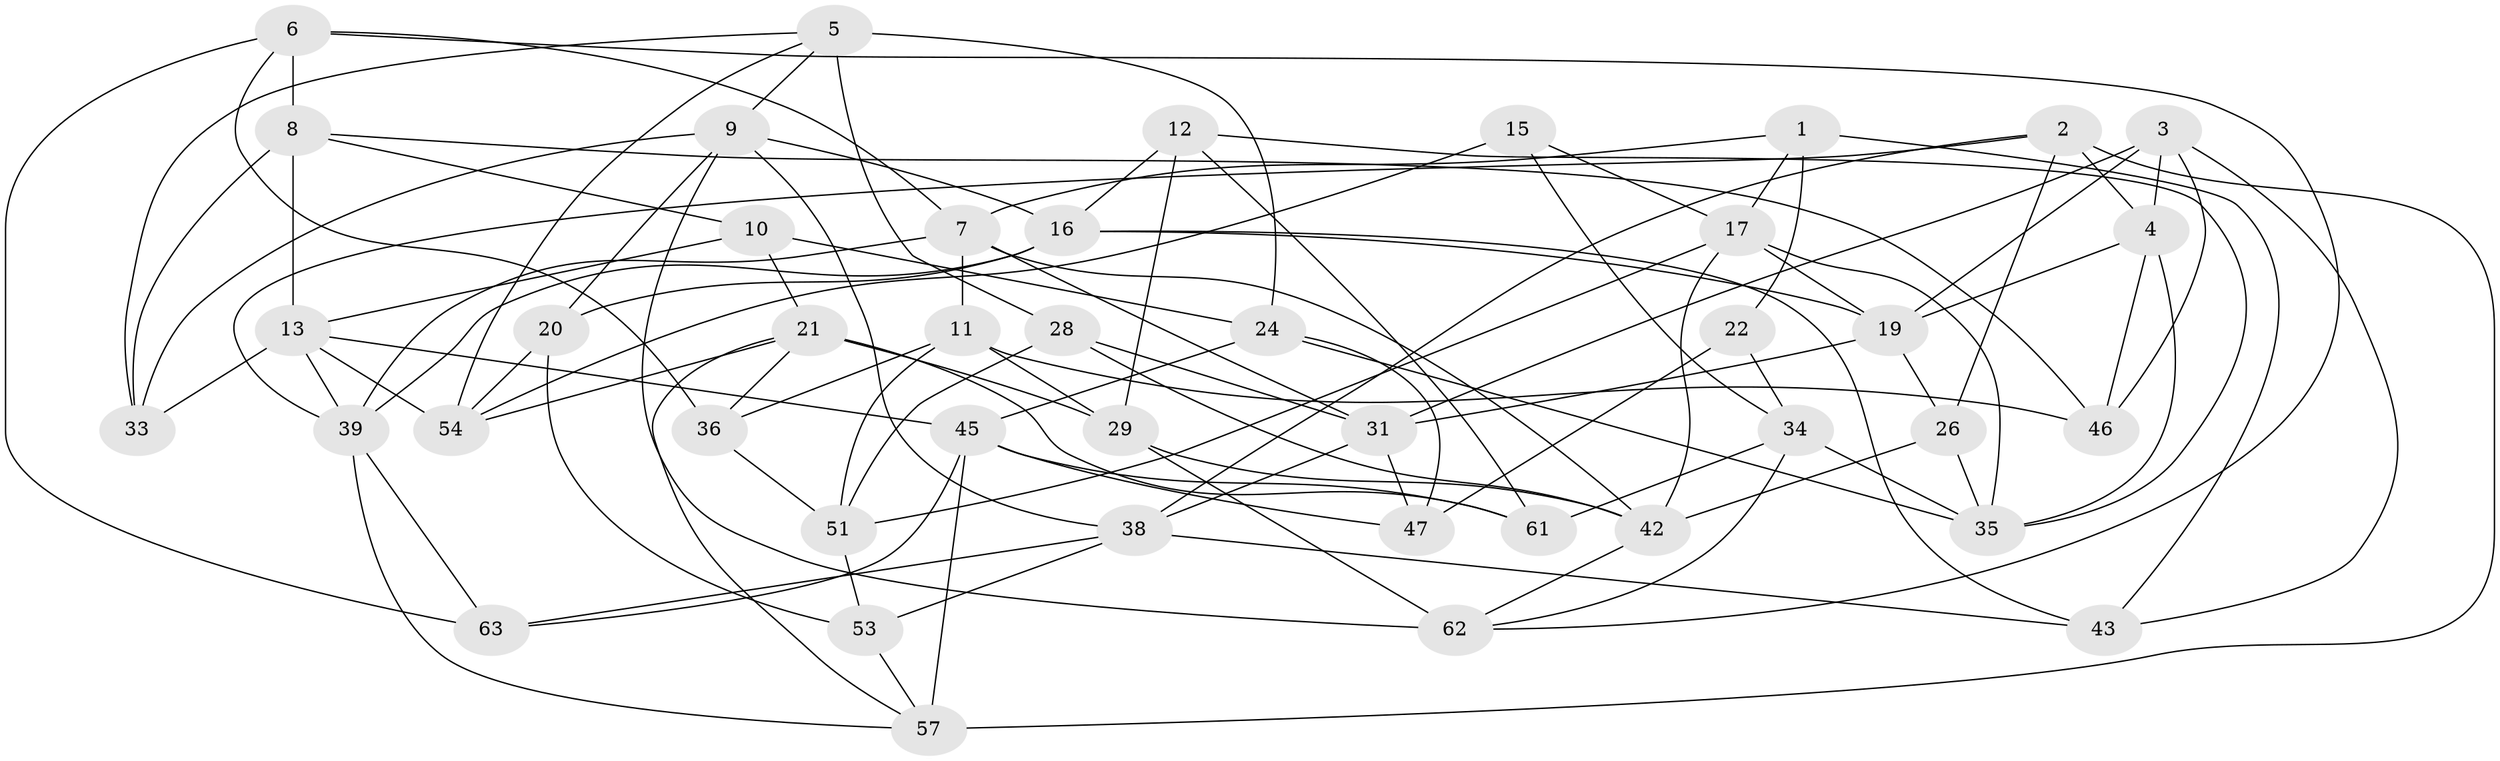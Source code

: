 // Generated by graph-tools (version 1.1) at 2025/24/03/03/25 07:24:25]
// undirected, 43 vertices, 105 edges
graph export_dot {
graph [start="1"]
  node [color=gray90,style=filled];
  1;
  2 [super="+25"];
  3 [super="+14"];
  4 [super="+32"];
  5 [super="+48"];
  6 [super="+49"];
  7 [super="+18"];
  8 [super="+23"];
  9 [super="+64"];
  10;
  11 [super="+37"];
  12;
  13 [super="+30"];
  15;
  16 [super="+40"];
  17 [super="+70"];
  19 [super="+59"];
  20;
  21 [super="+27"];
  22;
  24 [super="+65"];
  26;
  28;
  29 [super="+56"];
  31 [super="+41"];
  33;
  34 [super="+68"];
  35 [super="+44"];
  36;
  38 [super="+58"];
  39 [super="+50"];
  42 [super="+52"];
  43;
  45 [super="+69"];
  46;
  47;
  51 [super="+67"];
  53;
  54 [super="+55"];
  57 [super="+60"];
  61;
  62 [super="+66"];
  63;
  1 -- 22;
  1 -- 43;
  1 -- 7;
  1 -- 17;
  2 -- 38;
  2 -- 57 [weight=2];
  2 -- 4;
  2 -- 26;
  2 -- 39;
  3 -- 43;
  3 -- 4 [weight=2];
  3 -- 19;
  3 -- 46;
  3 -- 31;
  4 -- 46;
  4 -- 35;
  4 -- 19;
  5 -- 28;
  5 -- 33;
  5 -- 54;
  5 -- 24 [weight=2];
  5 -- 9;
  6 -- 8 [weight=2];
  6 -- 63;
  6 -- 62;
  6 -- 36;
  6 -- 7;
  7 -- 31;
  7 -- 39;
  7 -- 11;
  7 -- 42;
  8 -- 10;
  8 -- 33;
  8 -- 13;
  8 -- 46;
  9 -- 62;
  9 -- 16;
  9 -- 20;
  9 -- 38;
  9 -- 33;
  10 -- 24;
  10 -- 21;
  10 -- 13;
  11 -- 29;
  11 -- 51 [weight=2];
  11 -- 36;
  11 -- 46;
  12 -- 16;
  12 -- 61;
  12 -- 35;
  12 -- 29;
  13 -- 33;
  13 -- 54;
  13 -- 39;
  13 -- 45;
  15 -- 54 [weight=2];
  15 -- 34;
  15 -- 17;
  16 -- 20;
  16 -- 39;
  16 -- 19;
  16 -- 43;
  17 -- 51;
  17 -- 19;
  17 -- 35;
  17 -- 42;
  19 -- 26;
  19 -- 31;
  20 -- 53;
  20 -- 54;
  21 -- 36;
  21 -- 57;
  21 -- 61;
  21 -- 54;
  21 -- 29;
  22 -- 47;
  22 -- 34 [weight=2];
  24 -- 45;
  24 -- 35;
  24 -- 47;
  26 -- 42;
  26 -- 35;
  28 -- 31;
  28 -- 51;
  28 -- 42;
  29 -- 62 [weight=2];
  29 -- 42;
  31 -- 47;
  31 -- 38;
  34 -- 62;
  34 -- 35;
  34 -- 61;
  36 -- 51;
  38 -- 43;
  38 -- 53;
  38 -- 63;
  39 -- 63;
  39 -- 57;
  42 -- 62;
  45 -- 61;
  45 -- 57;
  45 -- 63;
  45 -- 47;
  51 -- 53;
  53 -- 57;
}

